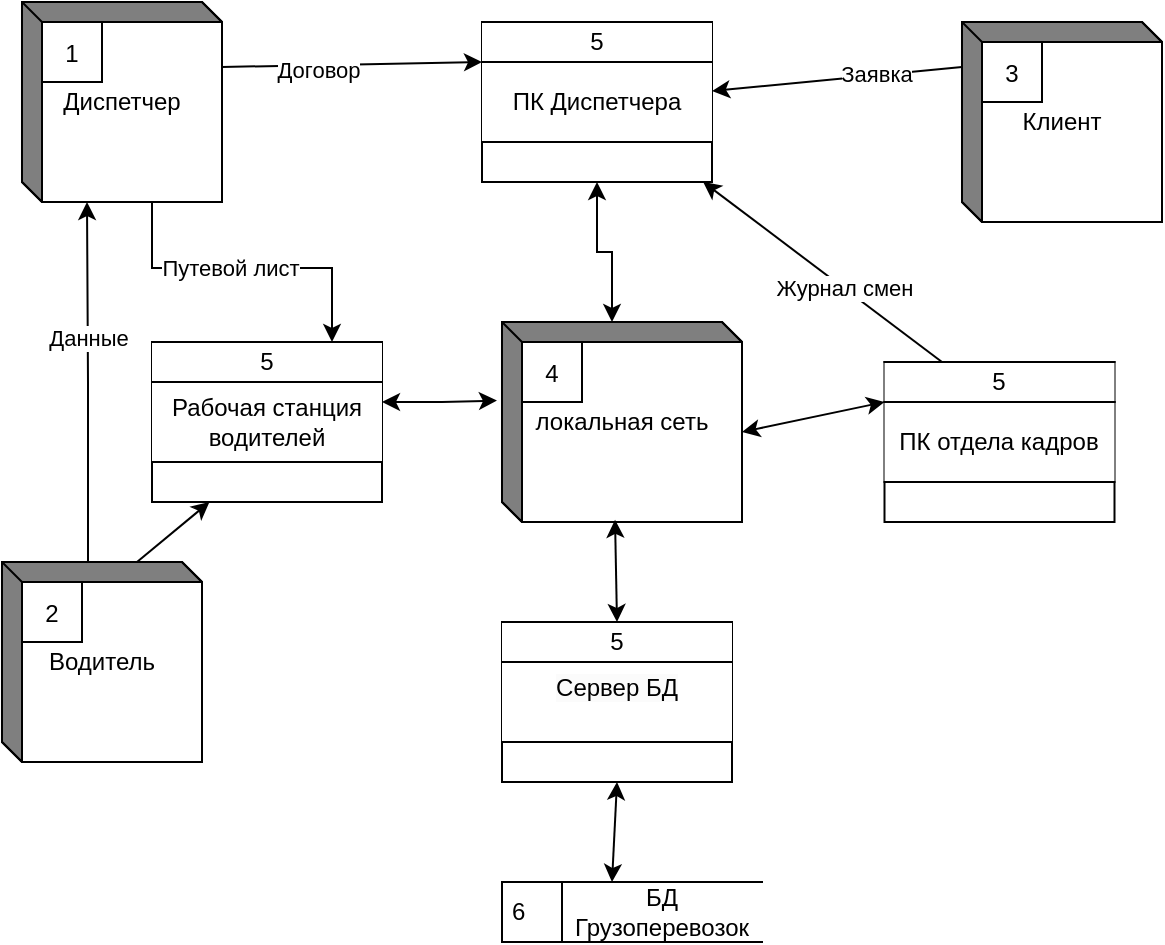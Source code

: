 <mxfile version="21.2.3" type="github">
  <diagram name="Страница 1" id="PQh_qmmvywfrW51yR4oF">
    <mxGraphModel dx="1195" dy="664" grid="1" gridSize="10" guides="1" tooltips="1" connect="1" arrows="1" fold="1" page="1" pageScale="1" pageWidth="827" pageHeight="1169" math="0" shadow="0">
      <root>
        <mxCell id="0" />
        <mxCell id="1" parent="0" />
        <mxCell id="zuYLMpL7GHM8OgSiP0pF-2" value="Диспетчер" style="html=1;dashed=0;whiteSpace=wrap;shape=mxgraph.dfd.externalEntity" vertex="1" parent="1">
          <mxGeometry x="50" y="90" width="100" height="100" as="geometry" />
        </mxCell>
        <mxCell id="zuYLMpL7GHM8OgSiP0pF-3" value="1" style="autosize=1;part=1;resizable=0;strokeColor=inherit;fillColor=inherit;gradientColor=inherit;" vertex="1" parent="zuYLMpL7GHM8OgSiP0pF-2">
          <mxGeometry width="30" height="30" relative="1" as="geometry">
            <mxPoint x="10" y="10" as="offset" />
          </mxGeometry>
        </mxCell>
        <mxCell id="zuYLMpL7GHM8OgSiP0pF-46" style="edgeStyle=orthogonalEdgeStyle;rounded=0;orthogonalLoop=1;jettySize=auto;html=1;exitX=0;exitY=0;exitDx=22.5;exitDy=0;exitPerimeter=0;entryX=0;entryY=0;entryDx=32.5;entryDy=100;entryPerimeter=0;" edge="1" parent="1" source="zuYLMpL7GHM8OgSiP0pF-4" target="zuYLMpL7GHM8OgSiP0pF-2">
          <mxGeometry relative="1" as="geometry">
            <Array as="points">
              <mxPoint x="83" y="370" />
              <mxPoint x="83" y="280" />
            </Array>
          </mxGeometry>
        </mxCell>
        <mxCell id="zuYLMpL7GHM8OgSiP0pF-47" value="Данные" style="edgeLabel;html=1;align=center;verticalAlign=middle;resizable=0;points=[];" vertex="1" connectable="0" parent="zuYLMpL7GHM8OgSiP0pF-46">
          <mxGeometry x="0.329" relative="1" as="geometry">
            <mxPoint as="offset" />
          </mxGeometry>
        </mxCell>
        <mxCell id="zuYLMpL7GHM8OgSiP0pF-4" value="Водитель" style="html=1;dashed=0;whiteSpace=wrap;shape=mxgraph.dfd.externalEntity" vertex="1" parent="1">
          <mxGeometry x="40" y="370" width="100" height="100" as="geometry" />
        </mxCell>
        <mxCell id="zuYLMpL7GHM8OgSiP0pF-5" value="2" style="autosize=1;part=1;resizable=0;strokeColor=inherit;fillColor=inherit;gradientColor=inherit;" vertex="1" parent="zuYLMpL7GHM8OgSiP0pF-4">
          <mxGeometry width="30" height="30" relative="1" as="geometry">
            <mxPoint x="10" y="10" as="offset" />
          </mxGeometry>
        </mxCell>
        <mxCell id="zuYLMpL7GHM8OgSiP0pF-6" value="Клиент" style="html=1;dashed=0;whiteSpace=wrap;shape=mxgraph.dfd.externalEntity" vertex="1" parent="1">
          <mxGeometry x="520" y="100" width="100" height="100" as="geometry" />
        </mxCell>
        <mxCell id="zuYLMpL7GHM8OgSiP0pF-7" value="3" style="autosize=1;part=1;resizable=0;strokeColor=inherit;fillColor=inherit;gradientColor=inherit;" vertex="1" parent="zuYLMpL7GHM8OgSiP0pF-6">
          <mxGeometry width="30" height="30" relative="1" as="geometry">
            <mxPoint x="10" y="10" as="offset" />
          </mxGeometry>
        </mxCell>
        <mxCell id="zuYLMpL7GHM8OgSiP0pF-14" value="" style="group" vertex="1" connectable="0" parent="1">
          <mxGeometry x="290" y="530" width="130" height="30" as="geometry" />
        </mxCell>
        <mxCell id="zuYLMpL7GHM8OgSiP0pF-12" value="6" style="html=1;dashed=0;whiteSpace=wrap;shape=mxgraph.dfd.dataStoreID;align=left;spacingLeft=3;points=[[0,0],[0.5,0],[1,0],[0,0.5],[1,0.5],[0,1],[0.5,1],[1,1]];" vertex="1" parent="zuYLMpL7GHM8OgSiP0pF-14">
          <mxGeometry width="100" height="30" as="geometry" />
        </mxCell>
        <mxCell id="zuYLMpL7GHM8OgSiP0pF-13" value="БД Грузоперевозок" style="html=1;dashed=0;whiteSpace=wrap;shape=partialRectangle;right=0;" vertex="1" parent="zuYLMpL7GHM8OgSiP0pF-14">
          <mxGeometry x="30" width="100" height="30" as="geometry" />
        </mxCell>
        <mxCell id="zuYLMpL7GHM8OgSiP0pF-19" value="" style="group" vertex="1" connectable="0" parent="1">
          <mxGeometry x="290" y="400" width="115" height="80" as="geometry" />
        </mxCell>
        <mxCell id="zuYLMpL7GHM8OgSiP0pF-16" value="" style="html=1;dashed=0;whiteSpace=wrap;" vertex="1" parent="zuYLMpL7GHM8OgSiP0pF-19">
          <mxGeometry width="115" height="80" as="geometry" />
        </mxCell>
        <mxCell id="zuYLMpL7GHM8OgSiP0pF-17" value="5" style="html=1;dashed=0;whiteSpace=wrap;shape=partialRectangle;right=0;left=0;align=center;verticalAlign=middle;" vertex="1" parent="zuYLMpL7GHM8OgSiP0pF-19">
          <mxGeometry width="115" height="20" as="geometry" />
        </mxCell>
        <mxCell id="zuYLMpL7GHM8OgSiP0pF-18" value="&#xa;&lt;span style=&quot;color: rgb(0, 0, 0); font-family: Helvetica; font-size: 12px; font-style: normal; font-variant-ligatures: normal; font-variant-caps: normal; font-weight: 400; letter-spacing: normal; orphans: 2; text-align: center; text-indent: 0px; text-transform: none; widows: 2; word-spacing: 0px; -webkit-text-stroke-width: 0px; background-color: rgb(251, 251, 251); text-decoration-thickness: initial; text-decoration-style: initial; text-decoration-color: initial; float: none; display: inline !important;&quot;&gt;Сервер БД&lt;/span&gt;&#xa;&#xa;" style="html=1;dashed=0;whiteSpace=wrap;shape=partialRectangle;right=0;left=0;" vertex="1" parent="zuYLMpL7GHM8OgSiP0pF-19">
          <mxGeometry y="20" width="115" height="40" as="geometry" />
        </mxCell>
        <mxCell id="zuYLMpL7GHM8OgSiP0pF-20" value="локальная сеть" style="html=1;dashed=0;whiteSpace=wrap;shape=mxgraph.dfd.externalEntity" vertex="1" parent="1">
          <mxGeometry x="290" y="250" width="120" height="100" as="geometry" />
        </mxCell>
        <mxCell id="zuYLMpL7GHM8OgSiP0pF-21" value="4" style="autosize=1;part=1;resizable=0;strokeColor=inherit;fillColor=inherit;gradientColor=inherit;" vertex="1" parent="zuYLMpL7GHM8OgSiP0pF-20">
          <mxGeometry width="30" height="30" relative="1" as="geometry">
            <mxPoint x="10" y="10" as="offset" />
          </mxGeometry>
        </mxCell>
        <mxCell id="zuYLMpL7GHM8OgSiP0pF-25" value="" style="group" vertex="1" connectable="0" parent="1">
          <mxGeometry x="280" y="100" width="115" height="80" as="geometry" />
        </mxCell>
        <mxCell id="zuYLMpL7GHM8OgSiP0pF-26" value="" style="html=1;dashed=0;whiteSpace=wrap;" vertex="1" parent="zuYLMpL7GHM8OgSiP0pF-25">
          <mxGeometry width="115" height="80" as="geometry" />
        </mxCell>
        <mxCell id="zuYLMpL7GHM8OgSiP0pF-27" value="5" style="html=1;dashed=0;whiteSpace=wrap;shape=partialRectangle;right=0;left=0;align=center;verticalAlign=middle;" vertex="1" parent="zuYLMpL7GHM8OgSiP0pF-25">
          <mxGeometry width="115" height="20" as="geometry" />
        </mxCell>
        <mxCell id="zuYLMpL7GHM8OgSiP0pF-28" value="ПК Диспетчера" style="html=1;dashed=0;whiteSpace=wrap;shape=partialRectangle;right=0;left=0;" vertex="1" parent="zuYLMpL7GHM8OgSiP0pF-25">
          <mxGeometry y="20" width="115" height="40" as="geometry" />
        </mxCell>
        <mxCell id="zuYLMpL7GHM8OgSiP0pF-32" value="" style="endArrow=classic;html=1;rounded=0;exitX=0;exitY=0;exitDx=0;exitDy=22.5;exitPerimeter=0;" edge="1" parent="1" source="zuYLMpL7GHM8OgSiP0pF-6" target="zuYLMpL7GHM8OgSiP0pF-28">
          <mxGeometry width="50" height="50" relative="1" as="geometry">
            <mxPoint x="260" y="430" as="sourcePoint" />
            <mxPoint x="380" y="170" as="targetPoint" />
          </mxGeometry>
        </mxCell>
        <mxCell id="zuYLMpL7GHM8OgSiP0pF-33" value="Заявка" style="edgeLabel;html=1;align=center;verticalAlign=middle;resizable=0;points=[];" vertex="1" connectable="0" parent="zuYLMpL7GHM8OgSiP0pF-32">
          <mxGeometry x="-0.308" y="-1" relative="1" as="geometry">
            <mxPoint as="offset" />
          </mxGeometry>
        </mxCell>
        <mxCell id="zuYLMpL7GHM8OgSiP0pF-34" value="" style="endArrow=classic;html=1;rounded=0;exitX=0;exitY=0;exitDx=67.5;exitDy=0;exitPerimeter=0;entryX=0.25;entryY=1;entryDx=0;entryDy=0;" edge="1" parent="1" source="zuYLMpL7GHM8OgSiP0pF-4" target="zuYLMpL7GHM8OgSiP0pF-36">
          <mxGeometry width="50" height="50" relative="1" as="geometry">
            <mxPoint x="110" y="370" as="sourcePoint" />
            <mxPoint x="355" y="320" as="targetPoint" />
          </mxGeometry>
        </mxCell>
        <mxCell id="zuYLMpL7GHM8OgSiP0pF-35" value="" style="group" vertex="1" connectable="0" parent="1">
          <mxGeometry x="115" y="260" width="115" height="80" as="geometry" />
        </mxCell>
        <mxCell id="zuYLMpL7GHM8OgSiP0pF-36" value="" style="html=1;dashed=0;whiteSpace=wrap;" vertex="1" parent="zuYLMpL7GHM8OgSiP0pF-35">
          <mxGeometry width="115" height="80" as="geometry" />
        </mxCell>
        <mxCell id="zuYLMpL7GHM8OgSiP0pF-37" value="5" style="html=1;dashed=0;whiteSpace=wrap;shape=partialRectangle;right=0;left=0;align=center;verticalAlign=middle;" vertex="1" parent="zuYLMpL7GHM8OgSiP0pF-35">
          <mxGeometry width="115" height="20" as="geometry" />
        </mxCell>
        <mxCell id="zuYLMpL7GHM8OgSiP0pF-38" value="Рабочая станция водителей" style="html=1;dashed=0;whiteSpace=wrap;shape=partialRectangle;right=0;left=0;" vertex="1" parent="zuYLMpL7GHM8OgSiP0pF-35">
          <mxGeometry y="20" width="115" height="40" as="geometry" />
        </mxCell>
        <mxCell id="zuYLMpL7GHM8OgSiP0pF-39" style="edgeStyle=orthogonalEdgeStyle;rounded=0;orthogonalLoop=1;jettySize=auto;html=1;exitX=1;exitY=0.25;exitDx=0;exitDy=0;startArrow=classic;startFill=1;entryX=-0.021;entryY=0.393;entryDx=0;entryDy=0;entryPerimeter=0;" edge="1" parent="1" source="zuYLMpL7GHM8OgSiP0pF-38" target="zuYLMpL7GHM8OgSiP0pF-20">
          <mxGeometry relative="1" as="geometry">
            <mxPoint x="170" y="340.0" as="sourcePoint" />
            <mxPoint x="260" y="230" as="targetPoint" />
            <Array as="points">
              <mxPoint x="260" y="290" />
            </Array>
          </mxGeometry>
        </mxCell>
        <mxCell id="zuYLMpL7GHM8OgSiP0pF-40" value="" style="endArrow=classic;html=1;rounded=0;entryX=0.471;entryY=0.989;entryDx=0;entryDy=0;entryPerimeter=0;exitX=0.5;exitY=0;exitDx=0;exitDy=0;startArrow=classic;startFill=1;" edge="1" parent="1" source="zuYLMpL7GHM8OgSiP0pF-17" target="zuYLMpL7GHM8OgSiP0pF-20">
          <mxGeometry width="50" height="50" relative="1" as="geometry">
            <mxPoint x="345" y="450" as="sourcePoint" />
            <mxPoint x="395" y="400" as="targetPoint" />
          </mxGeometry>
        </mxCell>
        <mxCell id="zuYLMpL7GHM8OgSiP0pF-41" value="" style="endArrow=classic;html=1;rounded=0;entryX=0.5;entryY=1;entryDx=0;entryDy=0;exitX=0.25;exitY=0;exitDx=0;exitDy=0;startArrow=classic;startFill=1;" edge="1" parent="1" source="zuYLMpL7GHM8OgSiP0pF-13" target="zuYLMpL7GHM8OgSiP0pF-16">
          <mxGeometry width="50" height="50" relative="1" as="geometry">
            <mxPoint x="355" y="650" as="sourcePoint" />
            <mxPoint x="405" y="600" as="targetPoint" />
          </mxGeometry>
        </mxCell>
        <mxCell id="zuYLMpL7GHM8OgSiP0pF-42" value="" style="endArrow=classic;html=1;rounded=0;exitX=0.25;exitY=0;exitDx=0;exitDy=0;" edge="1" parent="1" source="zuYLMpL7GHM8OgSiP0pF-52" target="zuYLMpL7GHM8OgSiP0pF-26">
          <mxGeometry width="50" height="50" relative="1" as="geometry">
            <mxPoint x="230" y="190" as="sourcePoint" />
            <mxPoint x="390" y="270" as="targetPoint" />
          </mxGeometry>
        </mxCell>
        <mxCell id="zuYLMpL7GHM8OgSiP0pF-43" value="Журнал смен" style="edgeLabel;html=1;align=center;verticalAlign=middle;resizable=0;points=[];" vertex="1" connectable="0" parent="zuYLMpL7GHM8OgSiP0pF-42">
          <mxGeometry x="-0.173" relative="1" as="geometry">
            <mxPoint as="offset" />
          </mxGeometry>
        </mxCell>
        <mxCell id="zuYLMpL7GHM8OgSiP0pF-44" value="" style="endArrow=classic;html=1;rounded=0;exitX=0;exitY=0;exitDx=100;exitDy=32.5;exitPerimeter=0;entryX=0;entryY=0;entryDx=0;entryDy=0;" edge="1" parent="1" source="zuYLMpL7GHM8OgSiP0pF-2" target="zuYLMpL7GHM8OgSiP0pF-28">
          <mxGeometry width="50" height="50" relative="1" as="geometry">
            <mxPoint x="190" y="240" as="sourcePoint" />
            <mxPoint x="240" y="190" as="targetPoint" />
          </mxGeometry>
        </mxCell>
        <mxCell id="zuYLMpL7GHM8OgSiP0pF-45" value="Договор" style="edgeLabel;html=1;align=center;verticalAlign=middle;resizable=0;points=[];" vertex="1" connectable="0" parent="zuYLMpL7GHM8OgSiP0pF-44">
          <mxGeometry x="-0.26" y="-2" relative="1" as="geometry">
            <mxPoint as="offset" />
          </mxGeometry>
        </mxCell>
        <mxCell id="zuYLMpL7GHM8OgSiP0pF-50" value="" style="group" vertex="1" connectable="0" parent="1">
          <mxGeometry x="481.25" y="270" width="115" height="80" as="geometry" />
        </mxCell>
        <mxCell id="zuYLMpL7GHM8OgSiP0pF-51" value="" style="html=1;dashed=0;whiteSpace=wrap;" vertex="1" parent="zuYLMpL7GHM8OgSiP0pF-50">
          <mxGeometry width="115" height="80" as="geometry" />
        </mxCell>
        <mxCell id="zuYLMpL7GHM8OgSiP0pF-52" value="5" style="html=1;dashed=0;whiteSpace=wrap;shape=partialRectangle;right=0;left=0;align=center;verticalAlign=middle;" vertex="1" parent="zuYLMpL7GHM8OgSiP0pF-50">
          <mxGeometry width="115" height="20" as="geometry" />
        </mxCell>
        <mxCell id="zuYLMpL7GHM8OgSiP0pF-53" value="ПК отдела кадров" style="html=1;dashed=0;whiteSpace=wrap;shape=partialRectangle;right=0;left=0;" vertex="1" parent="zuYLMpL7GHM8OgSiP0pF-50">
          <mxGeometry y="20" width="115" height="40" as="geometry" />
        </mxCell>
        <mxCell id="zuYLMpL7GHM8OgSiP0pF-54" value="" style="endArrow=classic;html=1;rounded=0;exitX=0;exitY=0;exitDx=0;exitDy=0;entryX=0;entryY=0;entryDx=120;entryDy=55;entryPerimeter=0;startArrow=classic;startFill=1;" edge="1" parent="1" source="zuYLMpL7GHM8OgSiP0pF-53" target="zuYLMpL7GHM8OgSiP0pF-20">
          <mxGeometry width="50" height="50" relative="1" as="geometry">
            <mxPoint x="571.25" y="490" as="sourcePoint" />
            <mxPoint x="621.25" y="440" as="targetPoint" />
          </mxGeometry>
        </mxCell>
        <mxCell id="zuYLMpL7GHM8OgSiP0pF-55" style="edgeStyle=orthogonalEdgeStyle;rounded=0;orthogonalLoop=1;jettySize=auto;html=1;entryX=0;entryY=0;entryDx=77.5;entryDy=100;entryPerimeter=0;startArrow=classic;startFill=1;endArrow=none;endFill=0;" edge="1" parent="1">
          <mxGeometry relative="1" as="geometry">
            <mxPoint x="122.5" y="190" as="targetPoint" />
            <mxPoint x="205" y="260" as="sourcePoint" />
            <Array as="points">
              <mxPoint x="205" y="223" />
              <mxPoint x="115" y="223" />
              <mxPoint x="115" y="190" />
            </Array>
          </mxGeometry>
        </mxCell>
        <mxCell id="zuYLMpL7GHM8OgSiP0pF-56" value="Путевой лист" style="edgeLabel;html=1;align=center;verticalAlign=middle;resizable=0;points=[];" vertex="1" connectable="0" parent="zuYLMpL7GHM8OgSiP0pF-55">
          <mxGeometry x="-0.185" relative="1" as="geometry">
            <mxPoint x="-20" as="offset" />
          </mxGeometry>
        </mxCell>
        <mxCell id="zuYLMpL7GHM8OgSiP0pF-57" style="edgeStyle=orthogonalEdgeStyle;rounded=0;orthogonalLoop=1;jettySize=auto;html=1;exitX=0.5;exitY=1;exitDx=0;exitDy=0;entryX=0;entryY=0;entryDx=55;entryDy=0;entryPerimeter=0;startArrow=classic;startFill=1;" edge="1" parent="1" source="zuYLMpL7GHM8OgSiP0pF-26" target="zuYLMpL7GHM8OgSiP0pF-20">
          <mxGeometry relative="1" as="geometry" />
        </mxCell>
      </root>
    </mxGraphModel>
  </diagram>
</mxfile>
